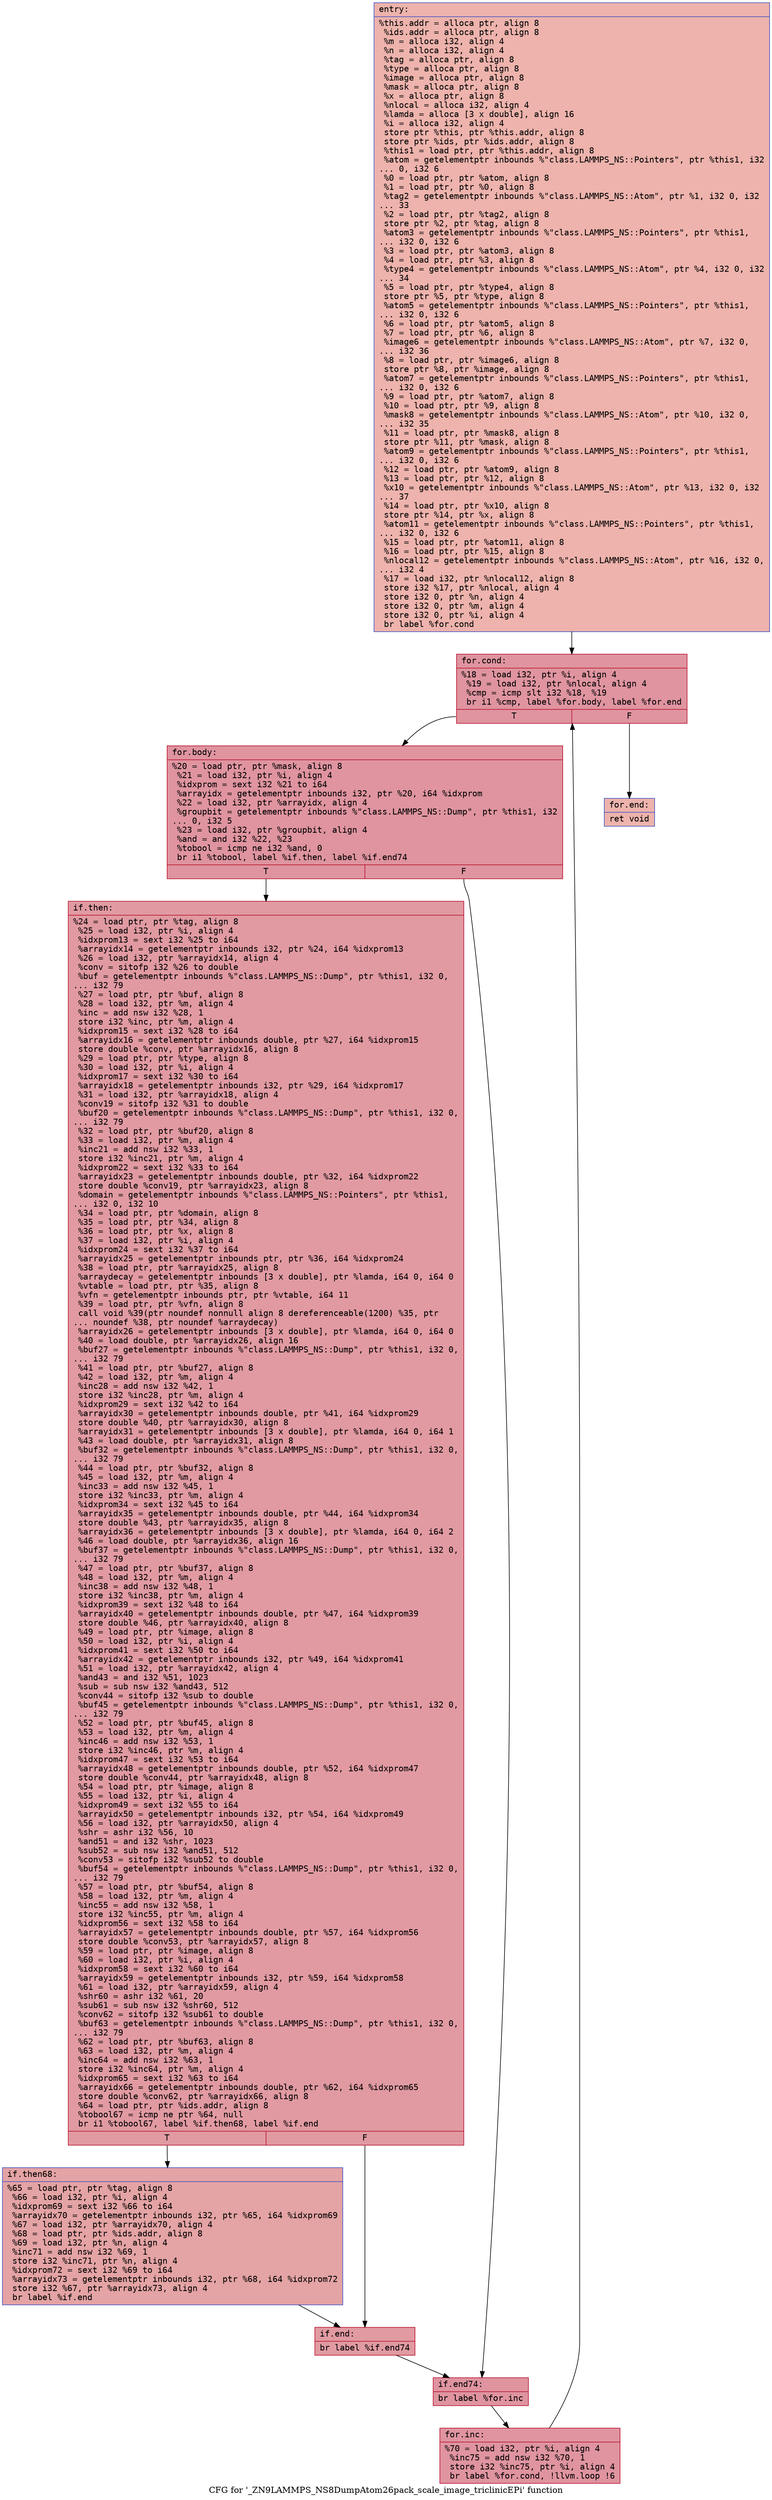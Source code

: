 digraph "CFG for '_ZN9LAMMPS_NS8DumpAtom26pack_scale_image_triclinicEPi' function" {
	label="CFG for '_ZN9LAMMPS_NS8DumpAtom26pack_scale_image_triclinicEPi' function";

	Node0x562c26319c50 [shape=record,color="#3d50c3ff", style=filled, fillcolor="#d6524470" fontname="Courier",label="{entry:\l|  %this.addr = alloca ptr, align 8\l  %ids.addr = alloca ptr, align 8\l  %m = alloca i32, align 4\l  %n = alloca i32, align 4\l  %tag = alloca ptr, align 8\l  %type = alloca ptr, align 8\l  %image = alloca ptr, align 8\l  %mask = alloca ptr, align 8\l  %x = alloca ptr, align 8\l  %nlocal = alloca i32, align 4\l  %lamda = alloca [3 x double], align 16\l  %i = alloca i32, align 4\l  store ptr %this, ptr %this.addr, align 8\l  store ptr %ids, ptr %ids.addr, align 8\l  %this1 = load ptr, ptr %this.addr, align 8\l  %atom = getelementptr inbounds %\"class.LAMMPS_NS::Pointers\", ptr %this1, i32\l... 0, i32 6\l  %0 = load ptr, ptr %atom, align 8\l  %1 = load ptr, ptr %0, align 8\l  %tag2 = getelementptr inbounds %\"class.LAMMPS_NS::Atom\", ptr %1, i32 0, i32\l... 33\l  %2 = load ptr, ptr %tag2, align 8\l  store ptr %2, ptr %tag, align 8\l  %atom3 = getelementptr inbounds %\"class.LAMMPS_NS::Pointers\", ptr %this1,\l... i32 0, i32 6\l  %3 = load ptr, ptr %atom3, align 8\l  %4 = load ptr, ptr %3, align 8\l  %type4 = getelementptr inbounds %\"class.LAMMPS_NS::Atom\", ptr %4, i32 0, i32\l... 34\l  %5 = load ptr, ptr %type4, align 8\l  store ptr %5, ptr %type, align 8\l  %atom5 = getelementptr inbounds %\"class.LAMMPS_NS::Pointers\", ptr %this1,\l... i32 0, i32 6\l  %6 = load ptr, ptr %atom5, align 8\l  %7 = load ptr, ptr %6, align 8\l  %image6 = getelementptr inbounds %\"class.LAMMPS_NS::Atom\", ptr %7, i32 0,\l... i32 36\l  %8 = load ptr, ptr %image6, align 8\l  store ptr %8, ptr %image, align 8\l  %atom7 = getelementptr inbounds %\"class.LAMMPS_NS::Pointers\", ptr %this1,\l... i32 0, i32 6\l  %9 = load ptr, ptr %atom7, align 8\l  %10 = load ptr, ptr %9, align 8\l  %mask8 = getelementptr inbounds %\"class.LAMMPS_NS::Atom\", ptr %10, i32 0,\l... i32 35\l  %11 = load ptr, ptr %mask8, align 8\l  store ptr %11, ptr %mask, align 8\l  %atom9 = getelementptr inbounds %\"class.LAMMPS_NS::Pointers\", ptr %this1,\l... i32 0, i32 6\l  %12 = load ptr, ptr %atom9, align 8\l  %13 = load ptr, ptr %12, align 8\l  %x10 = getelementptr inbounds %\"class.LAMMPS_NS::Atom\", ptr %13, i32 0, i32\l... 37\l  %14 = load ptr, ptr %x10, align 8\l  store ptr %14, ptr %x, align 8\l  %atom11 = getelementptr inbounds %\"class.LAMMPS_NS::Pointers\", ptr %this1,\l... i32 0, i32 6\l  %15 = load ptr, ptr %atom11, align 8\l  %16 = load ptr, ptr %15, align 8\l  %nlocal12 = getelementptr inbounds %\"class.LAMMPS_NS::Atom\", ptr %16, i32 0,\l... i32 4\l  %17 = load i32, ptr %nlocal12, align 8\l  store i32 %17, ptr %nlocal, align 4\l  store i32 0, ptr %n, align 4\l  store i32 0, ptr %m, align 4\l  store i32 0, ptr %i, align 4\l  br label %for.cond\l}"];
	Node0x562c26319c50 -> Node0x562c2631cdc0[tooltip="entry -> for.cond\nProbability 100.00%" ];
	Node0x562c2631cdc0 [shape=record,color="#b70d28ff", style=filled, fillcolor="#b70d2870" fontname="Courier",label="{for.cond:\l|  %18 = load i32, ptr %i, align 4\l  %19 = load i32, ptr %nlocal, align 4\l  %cmp = icmp slt i32 %18, %19\l  br i1 %cmp, label %for.body, label %for.end\l|{<s0>T|<s1>F}}"];
	Node0x562c2631cdc0:s0 -> Node0x562c2631d060[tooltip="for.cond -> for.body\nProbability 96.88%" ];
	Node0x562c2631cdc0:s1 -> Node0x562c2631d0e0[tooltip="for.cond -> for.end\nProbability 3.12%" ];
	Node0x562c2631d060 [shape=record,color="#b70d28ff", style=filled, fillcolor="#b70d2870" fontname="Courier",label="{for.body:\l|  %20 = load ptr, ptr %mask, align 8\l  %21 = load i32, ptr %i, align 4\l  %idxprom = sext i32 %21 to i64\l  %arrayidx = getelementptr inbounds i32, ptr %20, i64 %idxprom\l  %22 = load i32, ptr %arrayidx, align 4\l  %groupbit = getelementptr inbounds %\"class.LAMMPS_NS::Dump\", ptr %this1, i32\l... 0, i32 5\l  %23 = load i32, ptr %groupbit, align 4\l  %and = and i32 %22, %23\l  %tobool = icmp ne i32 %and, 0\l  br i1 %tobool, label %if.then, label %if.end74\l|{<s0>T|<s1>F}}"];
	Node0x562c2631d060:s0 -> Node0x562c2631d7b0[tooltip="for.body -> if.then\nProbability 62.50%" ];
	Node0x562c2631d060:s1 -> Node0x562c2631d820[tooltip="for.body -> if.end74\nProbability 37.50%" ];
	Node0x562c2631d7b0 [shape=record,color="#b70d28ff", style=filled, fillcolor="#bb1b2c70" fontname="Courier",label="{if.then:\l|  %24 = load ptr, ptr %tag, align 8\l  %25 = load i32, ptr %i, align 4\l  %idxprom13 = sext i32 %25 to i64\l  %arrayidx14 = getelementptr inbounds i32, ptr %24, i64 %idxprom13\l  %26 = load i32, ptr %arrayidx14, align 4\l  %conv = sitofp i32 %26 to double\l  %buf = getelementptr inbounds %\"class.LAMMPS_NS::Dump\", ptr %this1, i32 0,\l... i32 79\l  %27 = load ptr, ptr %buf, align 8\l  %28 = load i32, ptr %m, align 4\l  %inc = add nsw i32 %28, 1\l  store i32 %inc, ptr %m, align 4\l  %idxprom15 = sext i32 %28 to i64\l  %arrayidx16 = getelementptr inbounds double, ptr %27, i64 %idxprom15\l  store double %conv, ptr %arrayidx16, align 8\l  %29 = load ptr, ptr %type, align 8\l  %30 = load i32, ptr %i, align 4\l  %idxprom17 = sext i32 %30 to i64\l  %arrayidx18 = getelementptr inbounds i32, ptr %29, i64 %idxprom17\l  %31 = load i32, ptr %arrayidx18, align 4\l  %conv19 = sitofp i32 %31 to double\l  %buf20 = getelementptr inbounds %\"class.LAMMPS_NS::Dump\", ptr %this1, i32 0,\l... i32 79\l  %32 = load ptr, ptr %buf20, align 8\l  %33 = load i32, ptr %m, align 4\l  %inc21 = add nsw i32 %33, 1\l  store i32 %inc21, ptr %m, align 4\l  %idxprom22 = sext i32 %33 to i64\l  %arrayidx23 = getelementptr inbounds double, ptr %32, i64 %idxprom22\l  store double %conv19, ptr %arrayidx23, align 8\l  %domain = getelementptr inbounds %\"class.LAMMPS_NS::Pointers\", ptr %this1,\l... i32 0, i32 10\l  %34 = load ptr, ptr %domain, align 8\l  %35 = load ptr, ptr %34, align 8\l  %36 = load ptr, ptr %x, align 8\l  %37 = load i32, ptr %i, align 4\l  %idxprom24 = sext i32 %37 to i64\l  %arrayidx25 = getelementptr inbounds ptr, ptr %36, i64 %idxprom24\l  %38 = load ptr, ptr %arrayidx25, align 8\l  %arraydecay = getelementptr inbounds [3 x double], ptr %lamda, i64 0, i64 0\l  %vtable = load ptr, ptr %35, align 8\l  %vfn = getelementptr inbounds ptr, ptr %vtable, i64 11\l  %39 = load ptr, ptr %vfn, align 8\l  call void %39(ptr noundef nonnull align 8 dereferenceable(1200) %35, ptr\l... noundef %38, ptr noundef %arraydecay)\l  %arrayidx26 = getelementptr inbounds [3 x double], ptr %lamda, i64 0, i64 0\l  %40 = load double, ptr %arrayidx26, align 16\l  %buf27 = getelementptr inbounds %\"class.LAMMPS_NS::Dump\", ptr %this1, i32 0,\l... i32 79\l  %41 = load ptr, ptr %buf27, align 8\l  %42 = load i32, ptr %m, align 4\l  %inc28 = add nsw i32 %42, 1\l  store i32 %inc28, ptr %m, align 4\l  %idxprom29 = sext i32 %42 to i64\l  %arrayidx30 = getelementptr inbounds double, ptr %41, i64 %idxprom29\l  store double %40, ptr %arrayidx30, align 8\l  %arrayidx31 = getelementptr inbounds [3 x double], ptr %lamda, i64 0, i64 1\l  %43 = load double, ptr %arrayidx31, align 8\l  %buf32 = getelementptr inbounds %\"class.LAMMPS_NS::Dump\", ptr %this1, i32 0,\l... i32 79\l  %44 = load ptr, ptr %buf32, align 8\l  %45 = load i32, ptr %m, align 4\l  %inc33 = add nsw i32 %45, 1\l  store i32 %inc33, ptr %m, align 4\l  %idxprom34 = sext i32 %45 to i64\l  %arrayidx35 = getelementptr inbounds double, ptr %44, i64 %idxprom34\l  store double %43, ptr %arrayidx35, align 8\l  %arrayidx36 = getelementptr inbounds [3 x double], ptr %lamda, i64 0, i64 2\l  %46 = load double, ptr %arrayidx36, align 16\l  %buf37 = getelementptr inbounds %\"class.LAMMPS_NS::Dump\", ptr %this1, i32 0,\l... i32 79\l  %47 = load ptr, ptr %buf37, align 8\l  %48 = load i32, ptr %m, align 4\l  %inc38 = add nsw i32 %48, 1\l  store i32 %inc38, ptr %m, align 4\l  %idxprom39 = sext i32 %48 to i64\l  %arrayidx40 = getelementptr inbounds double, ptr %47, i64 %idxprom39\l  store double %46, ptr %arrayidx40, align 8\l  %49 = load ptr, ptr %image, align 8\l  %50 = load i32, ptr %i, align 4\l  %idxprom41 = sext i32 %50 to i64\l  %arrayidx42 = getelementptr inbounds i32, ptr %49, i64 %idxprom41\l  %51 = load i32, ptr %arrayidx42, align 4\l  %and43 = and i32 %51, 1023\l  %sub = sub nsw i32 %and43, 512\l  %conv44 = sitofp i32 %sub to double\l  %buf45 = getelementptr inbounds %\"class.LAMMPS_NS::Dump\", ptr %this1, i32 0,\l... i32 79\l  %52 = load ptr, ptr %buf45, align 8\l  %53 = load i32, ptr %m, align 4\l  %inc46 = add nsw i32 %53, 1\l  store i32 %inc46, ptr %m, align 4\l  %idxprom47 = sext i32 %53 to i64\l  %arrayidx48 = getelementptr inbounds double, ptr %52, i64 %idxprom47\l  store double %conv44, ptr %arrayidx48, align 8\l  %54 = load ptr, ptr %image, align 8\l  %55 = load i32, ptr %i, align 4\l  %idxprom49 = sext i32 %55 to i64\l  %arrayidx50 = getelementptr inbounds i32, ptr %54, i64 %idxprom49\l  %56 = load i32, ptr %arrayidx50, align 4\l  %shr = ashr i32 %56, 10\l  %and51 = and i32 %shr, 1023\l  %sub52 = sub nsw i32 %and51, 512\l  %conv53 = sitofp i32 %sub52 to double\l  %buf54 = getelementptr inbounds %\"class.LAMMPS_NS::Dump\", ptr %this1, i32 0,\l... i32 79\l  %57 = load ptr, ptr %buf54, align 8\l  %58 = load i32, ptr %m, align 4\l  %inc55 = add nsw i32 %58, 1\l  store i32 %inc55, ptr %m, align 4\l  %idxprom56 = sext i32 %58 to i64\l  %arrayidx57 = getelementptr inbounds double, ptr %57, i64 %idxprom56\l  store double %conv53, ptr %arrayidx57, align 8\l  %59 = load ptr, ptr %image, align 8\l  %60 = load i32, ptr %i, align 4\l  %idxprom58 = sext i32 %60 to i64\l  %arrayidx59 = getelementptr inbounds i32, ptr %59, i64 %idxprom58\l  %61 = load i32, ptr %arrayidx59, align 4\l  %shr60 = ashr i32 %61, 20\l  %sub61 = sub nsw i32 %shr60, 512\l  %conv62 = sitofp i32 %sub61 to double\l  %buf63 = getelementptr inbounds %\"class.LAMMPS_NS::Dump\", ptr %this1, i32 0,\l... i32 79\l  %62 = load ptr, ptr %buf63, align 8\l  %63 = load i32, ptr %m, align 4\l  %inc64 = add nsw i32 %63, 1\l  store i32 %inc64, ptr %m, align 4\l  %idxprom65 = sext i32 %63 to i64\l  %arrayidx66 = getelementptr inbounds double, ptr %62, i64 %idxprom65\l  store double %conv62, ptr %arrayidx66, align 8\l  %64 = load ptr, ptr %ids.addr, align 8\l  %tobool67 = icmp ne ptr %64, null\l  br i1 %tobool67, label %if.then68, label %if.end\l|{<s0>T|<s1>F}}"];
	Node0x562c2631d7b0:s0 -> Node0x562c2637fed0[tooltip="if.then -> if.then68\nProbability 62.50%" ];
	Node0x562c2631d7b0:s1 -> Node0x562c2637ff50[tooltip="if.then -> if.end\nProbability 37.50%" ];
	Node0x562c2637fed0 [shape=record,color="#3d50c3ff", style=filled, fillcolor="#c32e3170" fontname="Courier",label="{if.then68:\l|  %65 = load ptr, ptr %tag, align 8\l  %66 = load i32, ptr %i, align 4\l  %idxprom69 = sext i32 %66 to i64\l  %arrayidx70 = getelementptr inbounds i32, ptr %65, i64 %idxprom69\l  %67 = load i32, ptr %arrayidx70, align 4\l  %68 = load ptr, ptr %ids.addr, align 8\l  %69 = load i32, ptr %n, align 4\l  %inc71 = add nsw i32 %69, 1\l  store i32 %inc71, ptr %n, align 4\l  %idxprom72 = sext i32 %69 to i64\l  %arrayidx73 = getelementptr inbounds i32, ptr %68, i64 %idxprom72\l  store i32 %67, ptr %arrayidx73, align 4\l  br label %if.end\l}"];
	Node0x562c2637fed0 -> Node0x562c2637ff50[tooltip="if.then68 -> if.end\nProbability 100.00%" ];
	Node0x562c2637ff50 [shape=record,color="#b70d28ff", style=filled, fillcolor="#bb1b2c70" fontname="Courier",label="{if.end:\l|  br label %if.end74\l}"];
	Node0x562c2637ff50 -> Node0x562c2631d820[tooltip="if.end -> if.end74\nProbability 100.00%" ];
	Node0x562c2631d820 [shape=record,color="#b70d28ff", style=filled, fillcolor="#b70d2870" fontname="Courier",label="{if.end74:\l|  br label %for.inc\l}"];
	Node0x562c2631d820 -> Node0x562c26380880[tooltip="if.end74 -> for.inc\nProbability 100.00%" ];
	Node0x562c26380880 [shape=record,color="#b70d28ff", style=filled, fillcolor="#b70d2870" fontname="Courier",label="{for.inc:\l|  %70 = load i32, ptr %i, align 4\l  %inc75 = add nsw i32 %70, 1\l  store i32 %inc75, ptr %i, align 4\l  br label %for.cond, !llvm.loop !6\l}"];
	Node0x562c26380880 -> Node0x562c2631cdc0[tooltip="for.inc -> for.cond\nProbability 100.00%" ];
	Node0x562c2631d0e0 [shape=record,color="#3d50c3ff", style=filled, fillcolor="#d6524470" fontname="Courier",label="{for.end:\l|  ret void\l}"];
}
